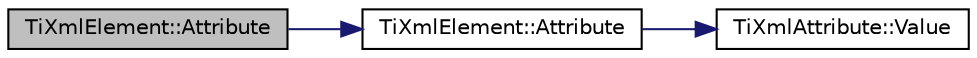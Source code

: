 digraph "TiXmlElement::Attribute"
{
  edge [fontname="Helvetica",fontsize="10",labelfontname="Helvetica",labelfontsize="10"];
  node [fontname="Helvetica",fontsize="10",shape=record];
  rankdir="LR";
  Node1 [label="TiXmlElement::Attribute",height=0.2,width=0.4,color="black", fillcolor="grey75", style="filled" fontcolor="black"];
  Node1 -> Node2 [color="midnightblue",fontsize="10",style="solid",fontname="Helvetica"];
  Node2 [label="TiXmlElement::Attribute",height=0.2,width=0.4,color="black", fillcolor="white", style="filled",URL="$d7/d49/class_ti_xml_element.html#ac1e4691e9375ba4e665dce7e46a50a9c"];
  Node2 -> Node3 [color="midnightblue",fontsize="10",style="solid",fontname="Helvetica"];
  Node3 [label="TiXmlAttribute::Value",height=0.2,width=0.4,color="black", fillcolor="white", style="filled",URL="$d7/d61/class_ti_xml_attribute.html#a0f874490eac8ca00ee0070765d0e97e3",tooltip="Return the value of this attribute. "];
}
